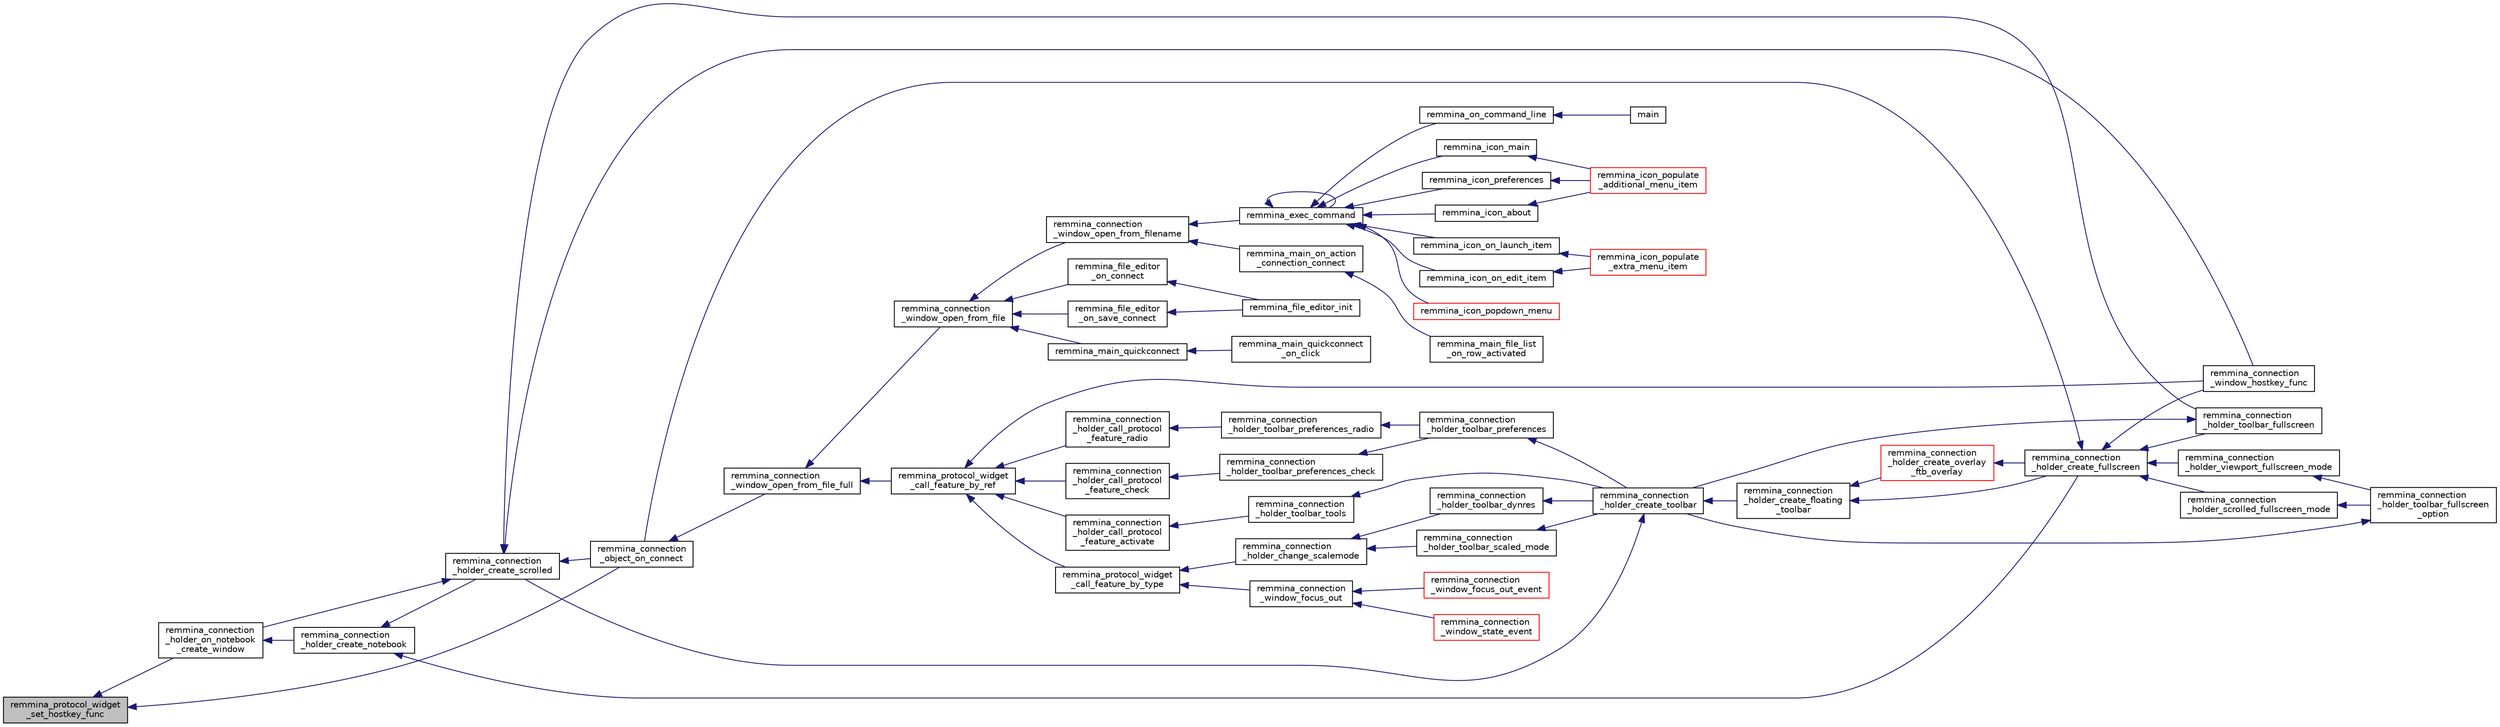 digraph "remmina_protocol_widget_set_hostkey_func"
{
  edge [fontname="Helvetica",fontsize="10",labelfontname="Helvetica",labelfontsize="10"];
  node [fontname="Helvetica",fontsize="10",shape=record];
  rankdir="LR";
  Node3555 [label="remmina_protocol_widget\l_set_hostkey_func",height=0.2,width=0.4,color="black", fillcolor="grey75", style="filled", fontcolor="black"];
  Node3555 -> Node3556 [dir="back",color="midnightblue",fontsize="10",style="solid",fontname="Helvetica"];
  Node3556 [label="remmina_connection\l_holder_on_notebook\l_create_window",height=0.2,width=0.4,color="black", fillcolor="white", style="filled",URL="$remmina__connection__window_8c.html#a2f5fc595c1aad851962aa58e2009bcce"];
  Node3556 -> Node3557 [dir="back",color="midnightblue",fontsize="10",style="solid",fontname="Helvetica"];
  Node3557 [label="remmina_connection\l_holder_create_notebook",height=0.2,width=0.4,color="black", fillcolor="white", style="filled",URL="$remmina__connection__window_8c.html#ae616dc409c5775dc73d9a83c1f081705"];
  Node3557 -> Node3558 [dir="back",color="midnightblue",fontsize="10",style="solid",fontname="Helvetica"];
  Node3558 [label="remmina_connection\l_holder_create_scrolled",height=0.2,width=0.4,color="black", fillcolor="white", style="filled",URL="$remmina__connection__window_8c.html#a57b3656c37df65d276ddd50a16906dc7"];
  Node3558 -> Node3559 [dir="back",color="midnightblue",fontsize="10",style="solid",fontname="Helvetica"];
  Node3559 [label="remmina_connection\l_holder_toolbar_fullscreen",height=0.2,width=0.4,color="black", fillcolor="white", style="filled",URL="$remmina__connection__window_8c.html#a02ac20f50f1b7b816bd7208127efdbee"];
  Node3559 -> Node3560 [dir="back",color="midnightblue",fontsize="10",style="solid",fontname="Helvetica"];
  Node3560 [label="remmina_connection\l_holder_create_toolbar",height=0.2,width=0.4,color="black", fillcolor="white", style="filled",URL="$remmina__connection__window_8c.html#af8138da72278e9e9000276e08a6fd984"];
  Node3560 -> Node3561 [dir="back",color="midnightblue",fontsize="10",style="solid",fontname="Helvetica"];
  Node3561 [label="remmina_connection\l_holder_create_floating\l_toolbar",height=0.2,width=0.4,color="black", fillcolor="white", style="filled",URL="$remmina__connection__window_8c.html#a967dca6c1876afc3e6bcb763f9709d43"];
  Node3561 -> Node3562 [dir="back",color="midnightblue",fontsize="10",style="solid",fontname="Helvetica"];
  Node3562 [label="remmina_connection\l_holder_create_overlay\l_ftb_overlay",height=0.2,width=0.4,color="red", fillcolor="white", style="filled",URL="$remmina__connection__window_8c.html#ab2edcb806312b3367c70fbb13c383ae0"];
  Node3562 -> Node3564 [dir="back",color="midnightblue",fontsize="10",style="solid",fontname="Helvetica"];
  Node3564 [label="remmina_connection\l_holder_create_fullscreen",height=0.2,width=0.4,color="black", fillcolor="white", style="filled",URL="$remmina__connection__window_8c.html#ae67ca4d276339723c1ff87fc224eaccf"];
  Node3564 -> Node3559 [dir="back",color="midnightblue",fontsize="10",style="solid",fontname="Helvetica"];
  Node3564 -> Node3565 [dir="back",color="midnightblue",fontsize="10",style="solid",fontname="Helvetica"];
  Node3565 [label="remmina_connection\l_holder_viewport_fullscreen_mode",height=0.2,width=0.4,color="black", fillcolor="white", style="filled",URL="$remmina__connection__window_8c.html#a0e99d0ff8c39f2c6de508eee9ef498c5"];
  Node3565 -> Node3566 [dir="back",color="midnightblue",fontsize="10",style="solid",fontname="Helvetica"];
  Node3566 [label="remmina_connection\l_holder_toolbar_fullscreen\l_option",height=0.2,width=0.4,color="black", fillcolor="white", style="filled",URL="$remmina__connection__window_8c.html#a1415cdcbed0e6fe9a7978586bf132207"];
  Node3566 -> Node3560 [dir="back",color="midnightblue",fontsize="10",style="solid",fontname="Helvetica"];
  Node3564 -> Node3567 [dir="back",color="midnightblue",fontsize="10",style="solid",fontname="Helvetica"];
  Node3567 [label="remmina_connection\l_holder_scrolled_fullscreen_mode",height=0.2,width=0.4,color="black", fillcolor="white", style="filled",URL="$remmina__connection__window_8c.html#aa25cae5c0e15e13b817b925e42a044a9"];
  Node3567 -> Node3566 [dir="back",color="midnightblue",fontsize="10",style="solid",fontname="Helvetica"];
  Node3564 -> Node3568 [dir="back",color="midnightblue",fontsize="10",style="solid",fontname="Helvetica"];
  Node3568 [label="remmina_connection\l_window_hostkey_func",height=0.2,width=0.4,color="black", fillcolor="white", style="filled",URL="$remmina__connection__window_8c.html#abef663d930076deb3105f86dabe2a9c3"];
  Node3564 -> Node3569 [dir="back",color="midnightblue",fontsize="10",style="solid",fontname="Helvetica"];
  Node3569 [label="remmina_connection\l_object_on_connect",height=0.2,width=0.4,color="black", fillcolor="white", style="filled",URL="$remmina__connection__window_8c.html#a0ad685a873ecef95ec13caba17e0c22e"];
  Node3569 -> Node3570 [dir="back",color="midnightblue",fontsize="10",style="solid",fontname="Helvetica"];
  Node3570 [label="remmina_connection\l_window_open_from_file_full",height=0.2,width=0.4,color="black", fillcolor="white", style="filled",URL="$remmina__connection__window_8h.html#adbf2b670ca3bae96a99cb0b36021a961"];
  Node3570 -> Node3571 [dir="back",color="midnightblue",fontsize="10",style="solid",fontname="Helvetica"];
  Node3571 [label="remmina_connection\l_window_open_from_file",height=0.2,width=0.4,color="black", fillcolor="white", style="filled",URL="$remmina__connection__window_8h.html#a1c7f722a89609523cc4de079cc82f23c"];
  Node3571 -> Node3572 [dir="back",color="midnightblue",fontsize="10",style="solid",fontname="Helvetica"];
  Node3572 [label="remmina_connection\l_window_open_from_filename",height=0.2,width=0.4,color="black", fillcolor="white", style="filled",URL="$remmina__connection__window_8h.html#ab0ed27ef360efc7d92906cbabf9da5db"];
  Node3572 -> Node3573 [dir="back",color="midnightblue",fontsize="10",style="solid",fontname="Helvetica"];
  Node3573 [label="remmina_exec_command",height=0.2,width=0.4,color="black", fillcolor="white", style="filled",URL="$remmina__exec_8h.html#a424cabdcff647797061e7482049d62a7"];
  Node3573 -> Node3574 [dir="back",color="midnightblue",fontsize="10",style="solid",fontname="Helvetica"];
  Node3574 [label="remmina_on_command_line",height=0.2,width=0.4,color="black", fillcolor="white", style="filled",URL="$remmina_8c.html#aeb286fc5bd52ab5382ab8cb495dc2914"];
  Node3574 -> Node3575 [dir="back",color="midnightblue",fontsize="10",style="solid",fontname="Helvetica"];
  Node3575 [label="main",height=0.2,width=0.4,color="black", fillcolor="white", style="filled",URL="$remmina_8c.html#a0ddf1224851353fc92bfbff6f499fa97"];
  Node3573 -> Node3573 [dir="back",color="midnightblue",fontsize="10",style="solid",fontname="Helvetica"];
  Node3573 -> Node3576 [dir="back",color="midnightblue",fontsize="10",style="solid",fontname="Helvetica"];
  Node3576 [label="remmina_icon_main",height=0.2,width=0.4,color="black", fillcolor="white", style="filled",URL="$remmina__icon_8c.html#a920476110ab6410c8fc8cf734109e497"];
  Node3576 -> Node3577 [dir="back",color="midnightblue",fontsize="10",style="solid",fontname="Helvetica"];
  Node3577 [label="remmina_icon_populate\l_additional_menu_item",height=0.2,width=0.4,color="red", fillcolor="white", style="filled",URL="$remmina__icon_8c.html#a8aaf73ed94cf20dcce1c7be26262cb56"];
  Node3573 -> Node3587 [dir="back",color="midnightblue",fontsize="10",style="solid",fontname="Helvetica"];
  Node3587 [label="remmina_icon_preferences",height=0.2,width=0.4,color="black", fillcolor="white", style="filled",URL="$remmina__icon_8c.html#ad3b0e3d12e4854eae05b1afea19da404"];
  Node3587 -> Node3577 [dir="back",color="midnightblue",fontsize="10",style="solid",fontname="Helvetica"];
  Node3573 -> Node3588 [dir="back",color="midnightblue",fontsize="10",style="solid",fontname="Helvetica"];
  Node3588 [label="remmina_icon_about",height=0.2,width=0.4,color="black", fillcolor="white", style="filled",URL="$remmina__icon_8c.html#a5cdf1958ef01e49889bcee2e90e2cf71"];
  Node3588 -> Node3577 [dir="back",color="midnightblue",fontsize="10",style="solid",fontname="Helvetica"];
  Node3573 -> Node3589 [dir="back",color="midnightblue",fontsize="10",style="solid",fontname="Helvetica"];
  Node3589 [label="remmina_icon_on_launch_item",height=0.2,width=0.4,color="black", fillcolor="white", style="filled",URL="$remmina__icon_8c.html#ad1699688680e12abcfd5c74dd2f76d83"];
  Node3589 -> Node3590 [dir="back",color="midnightblue",fontsize="10",style="solid",fontname="Helvetica"];
  Node3590 [label="remmina_icon_populate\l_extra_menu_item",height=0.2,width=0.4,color="red", fillcolor="white", style="filled",URL="$remmina__icon_8c.html#a2847311861df3a2f1c8bbcd35cf3fd6f"];
  Node3573 -> Node3592 [dir="back",color="midnightblue",fontsize="10",style="solid",fontname="Helvetica"];
  Node3592 [label="remmina_icon_on_edit_item",height=0.2,width=0.4,color="black", fillcolor="white", style="filled",URL="$remmina__icon_8c.html#af8708120906a8dc41a7998ebf9ecd129"];
  Node3592 -> Node3590 [dir="back",color="midnightblue",fontsize="10",style="solid",fontname="Helvetica"];
  Node3573 -> Node3593 [dir="back",color="midnightblue",fontsize="10",style="solid",fontname="Helvetica"];
  Node3593 [label="remmina_icon_popdown_menu",height=0.2,width=0.4,color="red", fillcolor="white", style="filled",URL="$remmina__icon_8c.html#a444be76e3c3a065279c5f9abc7fae833"];
  Node3572 -> Node3594 [dir="back",color="midnightblue",fontsize="10",style="solid",fontname="Helvetica"];
  Node3594 [label="remmina_main_on_action\l_connection_connect",height=0.2,width=0.4,color="black", fillcolor="white", style="filled",URL="$remmina__main_8c.html#ae023d1cb099a4f7bee79f13760566cbf"];
  Node3594 -> Node3595 [dir="back",color="midnightblue",fontsize="10",style="solid",fontname="Helvetica"];
  Node3595 [label="remmina_main_file_list\l_on_row_activated",height=0.2,width=0.4,color="black", fillcolor="white", style="filled",URL="$remmina__main_8c.html#aba1a89a2400c5cc8373c6bd34602ac10"];
  Node3571 -> Node3596 [dir="back",color="midnightblue",fontsize="10",style="solid",fontname="Helvetica"];
  Node3596 [label="remmina_file_editor\l_on_connect",height=0.2,width=0.4,color="black", fillcolor="white", style="filled",URL="$remmina__file__editor_8c.html#a73b8581fd1fd77532b748d91a2951f25"];
  Node3596 -> Node3580 [dir="back",color="midnightblue",fontsize="10",style="solid",fontname="Helvetica"];
  Node3580 [label="remmina_file_editor_init",height=0.2,width=0.4,color="black", fillcolor="white", style="filled",URL="$remmina__file__editor_8c.html#a9afd8d41c66f547320930eb331f3124d"];
  Node3571 -> Node3581 [dir="back",color="midnightblue",fontsize="10",style="solid",fontname="Helvetica"];
  Node3581 [label="remmina_file_editor\l_on_save_connect",height=0.2,width=0.4,color="black", fillcolor="white", style="filled",URL="$remmina__file__editor_8c.html#a57224f3f69f04f398de563b71be6b18e"];
  Node3581 -> Node3580 [dir="back",color="midnightblue",fontsize="10",style="solid",fontname="Helvetica"];
  Node3571 -> Node3597 [dir="back",color="midnightblue",fontsize="10",style="solid",fontname="Helvetica"];
  Node3597 [label="remmina_main_quickconnect",height=0.2,width=0.4,color="black", fillcolor="white", style="filled",URL="$remmina__main_8c.html#a802458852abacebfb16f1f4295806a01"];
  Node3597 -> Node3598 [dir="back",color="midnightblue",fontsize="10",style="solid",fontname="Helvetica"];
  Node3598 [label="remmina_main_quickconnect\l_on_click",height=0.2,width=0.4,color="black", fillcolor="white", style="filled",URL="$remmina__main_8c.html#a210e9e04c7c97cc86412044de31f659d"];
  Node3570 -> Node3599 [dir="back",color="midnightblue",fontsize="10",style="solid",fontname="Helvetica"];
  Node3599 [label="remmina_protocol_widget\l_call_feature_by_ref",height=0.2,width=0.4,color="black", fillcolor="white", style="filled",URL="$remmina__protocol__widget_8h.html#a605b69a9aa4393024369cc5070488692"];
  Node3599 -> Node3600 [dir="back",color="midnightblue",fontsize="10",style="solid",fontname="Helvetica"];
  Node3600 [label="remmina_connection\l_holder_call_protocol\l_feature_radio",height=0.2,width=0.4,color="black", fillcolor="white", style="filled",URL="$remmina__connection__window_8c.html#a86280cb973101817f7410af393bc2f98"];
  Node3600 -> Node3601 [dir="back",color="midnightblue",fontsize="10",style="solid",fontname="Helvetica"];
  Node3601 [label="remmina_connection\l_holder_toolbar_preferences_radio",height=0.2,width=0.4,color="black", fillcolor="white", style="filled",URL="$remmina__connection__window_8c.html#a1ddab4aacc284c606ab237eae9c0b5a9"];
  Node3601 -> Node3602 [dir="back",color="midnightblue",fontsize="10",style="solid",fontname="Helvetica"];
  Node3602 [label="remmina_connection\l_holder_toolbar_preferences",height=0.2,width=0.4,color="black", fillcolor="white", style="filled",URL="$remmina__connection__window_8c.html#a78ec7d6e66d6e6569c1a9a0230c74bc8"];
  Node3602 -> Node3560 [dir="back",color="midnightblue",fontsize="10",style="solid",fontname="Helvetica"];
  Node3599 -> Node3603 [dir="back",color="midnightblue",fontsize="10",style="solid",fontname="Helvetica"];
  Node3603 [label="remmina_connection\l_holder_call_protocol\l_feature_check",height=0.2,width=0.4,color="black", fillcolor="white", style="filled",URL="$remmina__connection__window_8c.html#a8d924ded7fe147df8b5f113e2fb1d6e7"];
  Node3603 -> Node3604 [dir="back",color="midnightblue",fontsize="10",style="solid",fontname="Helvetica"];
  Node3604 [label="remmina_connection\l_holder_toolbar_preferences_check",height=0.2,width=0.4,color="black", fillcolor="white", style="filled",URL="$remmina__connection__window_8c.html#ada0dce340f5f1484c496a2357e8a2c69"];
  Node3604 -> Node3602 [dir="back",color="midnightblue",fontsize="10",style="solid",fontname="Helvetica"];
  Node3599 -> Node3605 [dir="back",color="midnightblue",fontsize="10",style="solid",fontname="Helvetica"];
  Node3605 [label="remmina_connection\l_holder_call_protocol\l_feature_activate",height=0.2,width=0.4,color="black", fillcolor="white", style="filled",URL="$remmina__connection__window_8c.html#a4507b43c6fd10bc68d9512c6b253a552"];
  Node3605 -> Node3606 [dir="back",color="midnightblue",fontsize="10",style="solid",fontname="Helvetica"];
  Node3606 [label="remmina_connection\l_holder_toolbar_tools",height=0.2,width=0.4,color="black", fillcolor="white", style="filled",URL="$remmina__connection__window_8c.html#a51cc0b2274049920f67c71047bd76213"];
  Node3606 -> Node3560 [dir="back",color="midnightblue",fontsize="10",style="solid",fontname="Helvetica"];
  Node3599 -> Node3568 [dir="back",color="midnightblue",fontsize="10",style="solid",fontname="Helvetica"];
  Node3599 -> Node3607 [dir="back",color="midnightblue",fontsize="10",style="solid",fontname="Helvetica"];
  Node3607 [label="remmina_protocol_widget\l_call_feature_by_type",height=0.2,width=0.4,color="black", fillcolor="white", style="filled",URL="$remmina__protocol__widget_8h.html#a6a630e96e5b914d60d678ae8eaad4cd9"];
  Node3607 -> Node3608 [dir="back",color="midnightblue",fontsize="10",style="solid",fontname="Helvetica"];
  Node3608 [label="remmina_connection\l_holder_change_scalemode",height=0.2,width=0.4,color="black", fillcolor="white", style="filled",URL="$remmina__connection__window_8c.html#a5565ebedf82eb9f2d54b7f447b4c930e"];
  Node3608 -> Node3609 [dir="back",color="midnightblue",fontsize="10",style="solid",fontname="Helvetica"];
  Node3609 [label="remmina_connection\l_holder_toolbar_dynres",height=0.2,width=0.4,color="black", fillcolor="white", style="filled",URL="$remmina__connection__window_8c.html#a576e3800c7371f63b27e3832848ac4e5"];
  Node3609 -> Node3560 [dir="back",color="midnightblue",fontsize="10",style="solid",fontname="Helvetica"];
  Node3608 -> Node3610 [dir="back",color="midnightblue",fontsize="10",style="solid",fontname="Helvetica"];
  Node3610 [label="remmina_connection\l_holder_toolbar_scaled_mode",height=0.2,width=0.4,color="black", fillcolor="white", style="filled",URL="$remmina__connection__window_8c.html#ad6136dd7c0867a5a5f1c0b0645632ee4"];
  Node3610 -> Node3560 [dir="back",color="midnightblue",fontsize="10",style="solid",fontname="Helvetica"];
  Node3607 -> Node3611 [dir="back",color="midnightblue",fontsize="10",style="solid",fontname="Helvetica"];
  Node3611 [label="remmina_connection\l_window_focus_out",height=0.2,width=0.4,color="black", fillcolor="white", style="filled",URL="$remmina__connection__window_8c.html#a8c242e0a7ee57ed79099c330d696b43f"];
  Node3611 -> Node3612 [dir="back",color="midnightblue",fontsize="10",style="solid",fontname="Helvetica"];
  Node3612 [label="remmina_connection\l_window_focus_out_event",height=0.2,width=0.4,color="red", fillcolor="white", style="filled",URL="$remmina__connection__window_8c.html#a539828a1dd435bee083d82136691176c"];
  Node3611 -> Node3614 [dir="back",color="midnightblue",fontsize="10",style="solid",fontname="Helvetica"];
  Node3614 [label="remmina_connection\l_window_state_event",height=0.2,width=0.4,color="red", fillcolor="white", style="filled",URL="$remmina__connection__window_8c.html#a174d5b1e983a96c98aae2e8078f462bd"];
  Node3561 -> Node3564 [dir="back",color="midnightblue",fontsize="10",style="solid",fontname="Helvetica"];
  Node3560 -> Node3558 [dir="back",color="midnightblue",fontsize="10",style="solid",fontname="Helvetica"];
  Node3558 -> Node3556 [dir="back",color="midnightblue",fontsize="10",style="solid",fontname="Helvetica"];
  Node3558 -> Node3568 [dir="back",color="midnightblue",fontsize="10",style="solid",fontname="Helvetica"];
  Node3558 -> Node3569 [dir="back",color="midnightblue",fontsize="10",style="solid",fontname="Helvetica"];
  Node3557 -> Node3564 [dir="back",color="midnightblue",fontsize="10",style="solid",fontname="Helvetica"];
  Node3555 -> Node3569 [dir="back",color="midnightblue",fontsize="10",style="solid",fontname="Helvetica"];
}
